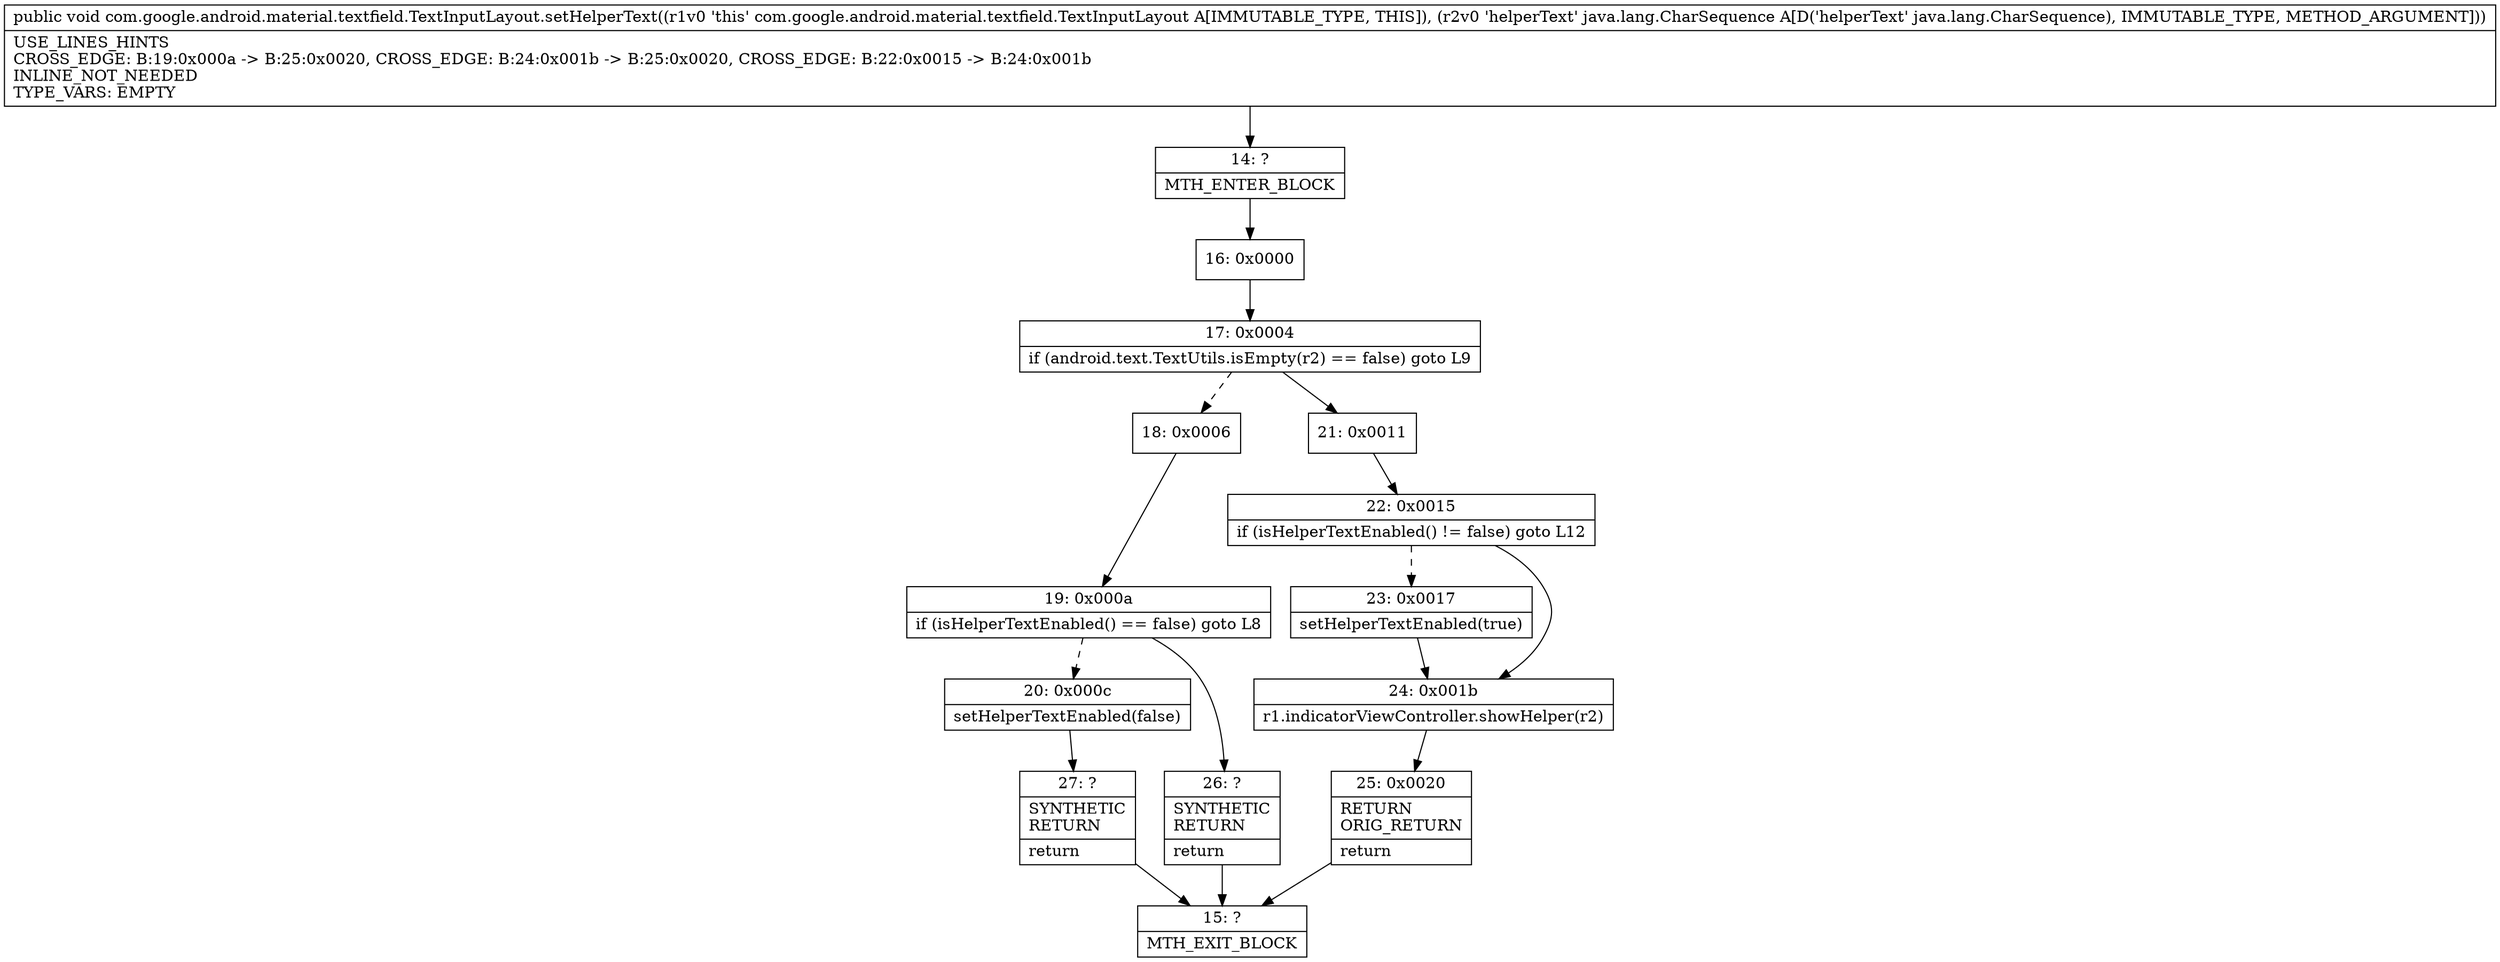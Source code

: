 digraph "CFG forcom.google.android.material.textfield.TextInputLayout.setHelperText(Ljava\/lang\/CharSequence;)V" {
Node_14 [shape=record,label="{14\:\ ?|MTH_ENTER_BLOCK\l}"];
Node_16 [shape=record,label="{16\:\ 0x0000}"];
Node_17 [shape=record,label="{17\:\ 0x0004|if (android.text.TextUtils.isEmpty(r2) == false) goto L9\l}"];
Node_18 [shape=record,label="{18\:\ 0x0006}"];
Node_19 [shape=record,label="{19\:\ 0x000a|if (isHelperTextEnabled() == false) goto L8\l}"];
Node_20 [shape=record,label="{20\:\ 0x000c|setHelperTextEnabled(false)\l}"];
Node_27 [shape=record,label="{27\:\ ?|SYNTHETIC\lRETURN\l|return\l}"];
Node_15 [shape=record,label="{15\:\ ?|MTH_EXIT_BLOCK\l}"];
Node_26 [shape=record,label="{26\:\ ?|SYNTHETIC\lRETURN\l|return\l}"];
Node_21 [shape=record,label="{21\:\ 0x0011}"];
Node_22 [shape=record,label="{22\:\ 0x0015|if (isHelperTextEnabled() != false) goto L12\l}"];
Node_23 [shape=record,label="{23\:\ 0x0017|setHelperTextEnabled(true)\l}"];
Node_24 [shape=record,label="{24\:\ 0x001b|r1.indicatorViewController.showHelper(r2)\l}"];
Node_25 [shape=record,label="{25\:\ 0x0020|RETURN\lORIG_RETURN\l|return\l}"];
MethodNode[shape=record,label="{public void com.google.android.material.textfield.TextInputLayout.setHelperText((r1v0 'this' com.google.android.material.textfield.TextInputLayout A[IMMUTABLE_TYPE, THIS]), (r2v0 'helperText' java.lang.CharSequence A[D('helperText' java.lang.CharSequence), IMMUTABLE_TYPE, METHOD_ARGUMENT]))  | USE_LINES_HINTS\lCROSS_EDGE: B:19:0x000a \-\> B:25:0x0020, CROSS_EDGE: B:24:0x001b \-\> B:25:0x0020, CROSS_EDGE: B:22:0x0015 \-\> B:24:0x001b\lINLINE_NOT_NEEDED\lTYPE_VARS: EMPTY\l}"];
MethodNode -> Node_14;Node_14 -> Node_16;
Node_16 -> Node_17;
Node_17 -> Node_18[style=dashed];
Node_17 -> Node_21;
Node_18 -> Node_19;
Node_19 -> Node_20[style=dashed];
Node_19 -> Node_26;
Node_20 -> Node_27;
Node_27 -> Node_15;
Node_26 -> Node_15;
Node_21 -> Node_22;
Node_22 -> Node_23[style=dashed];
Node_22 -> Node_24;
Node_23 -> Node_24;
Node_24 -> Node_25;
Node_25 -> Node_15;
}

